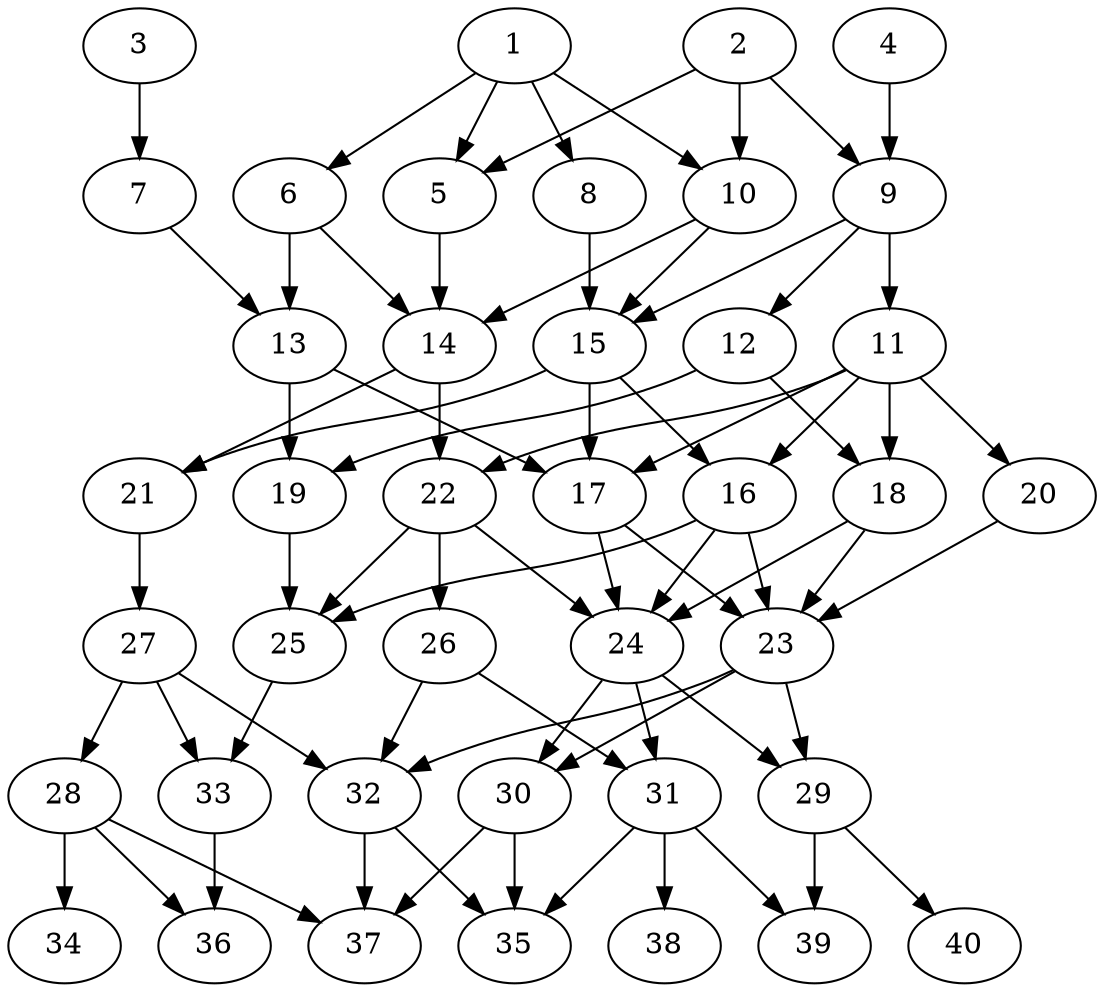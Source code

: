 // DAG automatically generated by daggen at Thu Oct  3 14:06:49 2019
// ./daggen --dot -n 40 --ccr 0.3 --fat 0.5 --regular 0.7 --density 0.5 --mindata 5242880 --maxdata 52428800 
digraph G {
  1 [size="163734187", alpha="0.15", expect_size="49120256"] 
  1 -> 5 [size ="49120256"]
  1 -> 6 [size ="49120256"]
  1 -> 8 [size ="49120256"]
  1 -> 10 [size ="49120256"]
  2 [size="31945387", alpha="0.13", expect_size="9583616"] 
  2 -> 5 [size ="9583616"]
  2 -> 9 [size ="9583616"]
  2 -> 10 [size ="9583616"]
  3 [size="52947627", alpha="0.12", expect_size="15884288"] 
  3 -> 7 [size ="15884288"]
  4 [size="108810240", alpha="0.11", expect_size="32643072"] 
  4 -> 9 [size ="32643072"]
  5 [size="143663787", alpha="0.11", expect_size="43099136"] 
  5 -> 14 [size ="43099136"]
  6 [size="141431467", alpha="0.17", expect_size="42429440"] 
  6 -> 13 [size ="42429440"]
  6 -> 14 [size ="42429440"]
  7 [size="18821120", alpha="0.03", expect_size="5646336"] 
  7 -> 13 [size ="5646336"]
  8 [size="48878933", alpha="0.08", expect_size="14663680"] 
  8 -> 15 [size ="14663680"]
  9 [size="55886507", alpha="0.13", expect_size="16765952"] 
  9 -> 11 [size ="16765952"]
  9 -> 12 [size ="16765952"]
  9 -> 15 [size ="16765952"]
  10 [size="45902507", alpha="0.08", expect_size="13770752"] 
  10 -> 14 [size ="13770752"]
  10 -> 15 [size ="13770752"]
  11 [size="40103253", alpha="0.07", expect_size="12030976"] 
  11 -> 16 [size ="12030976"]
  11 -> 17 [size ="12030976"]
  11 -> 18 [size ="12030976"]
  11 -> 20 [size ="12030976"]
  11 -> 22 [size ="12030976"]
  12 [size="159709867", alpha="0.13", expect_size="47912960"] 
  12 -> 18 [size ="47912960"]
  12 -> 19 [size ="47912960"]
  13 [size="108127573", alpha="0.19", expect_size="32438272"] 
  13 -> 17 [size ="32438272"]
  13 -> 19 [size ="32438272"]
  14 [size="46848000", alpha="0.18", expect_size="14054400"] 
  14 -> 21 [size ="14054400"]
  14 -> 22 [size ="14054400"]
  15 [size="134161067", alpha="0.02", expect_size="40248320"] 
  15 -> 16 [size ="40248320"]
  15 -> 17 [size ="40248320"]
  15 -> 21 [size ="40248320"]
  16 [size="67304107", alpha="0.14", expect_size="20191232"] 
  16 -> 23 [size ="20191232"]
  16 -> 24 [size ="20191232"]
  16 -> 25 [size ="20191232"]
  17 [size="44028587", alpha="0.15", expect_size="13208576"] 
  17 -> 23 [size ="13208576"]
  17 -> 24 [size ="13208576"]
  18 [size="69427200", alpha="0.18", expect_size="20828160"] 
  18 -> 23 [size ="20828160"]
  18 -> 24 [size ="20828160"]
  19 [size="135505920", alpha="0.16", expect_size="40651776"] 
  19 -> 25 [size ="40651776"]
  20 [size="81769813", alpha="0.02", expect_size="24530944"] 
  20 -> 23 [size ="24530944"]
  21 [size="144059733", alpha="0.07", expect_size="43217920"] 
  21 -> 27 [size ="43217920"]
  22 [size="41734827", alpha="0.15", expect_size="12520448"] 
  22 -> 24 [size ="12520448"]
  22 -> 25 [size ="12520448"]
  22 -> 26 [size ="12520448"]
  23 [size="140547413", alpha="0.06", expect_size="42164224"] 
  23 -> 29 [size ="42164224"]
  23 -> 30 [size ="42164224"]
  23 -> 32 [size ="42164224"]
  24 [size="135355733", alpha="0.09", expect_size="40606720"] 
  24 -> 29 [size ="40606720"]
  24 -> 30 [size ="40606720"]
  24 -> 31 [size ="40606720"]
  25 [size="121804800", alpha="0.09", expect_size="36541440"] 
  25 -> 33 [size ="36541440"]
  26 [size="136888320", alpha="0.04", expect_size="41066496"] 
  26 -> 31 [size ="41066496"]
  26 -> 32 [size ="41066496"]
  27 [size="92934827", alpha="0.19", expect_size="27880448"] 
  27 -> 28 [size ="27880448"]
  27 -> 32 [size ="27880448"]
  27 -> 33 [size ="27880448"]
  28 [size="57105067", alpha="0.18", expect_size="17131520"] 
  28 -> 34 [size ="17131520"]
  28 -> 36 [size ="17131520"]
  28 -> 37 [size ="17131520"]
  29 [size="44305067", alpha="0.02", expect_size="13291520"] 
  29 -> 39 [size ="13291520"]
  29 -> 40 [size ="13291520"]
  30 [size="166297600", alpha="0.10", expect_size="49889280"] 
  30 -> 35 [size ="49889280"]
  30 -> 37 [size ="49889280"]
  31 [size="26228053", alpha="0.01", expect_size="7868416"] 
  31 -> 35 [size ="7868416"]
  31 -> 38 [size ="7868416"]
  31 -> 39 [size ="7868416"]
  32 [size="84930560", alpha="0.09", expect_size="25479168"] 
  32 -> 35 [size ="25479168"]
  32 -> 37 [size ="25479168"]
  33 [size="42304853", alpha="0.09", expect_size="12691456"] 
  33 -> 36 [size ="12691456"]
  34 [size="91105280", alpha="0.13", expect_size="27331584"] 
  35 [size="165382827", alpha="0.12", expect_size="49614848"] 
  36 [size="76755627", alpha="0.17", expect_size="23026688"] 
  37 [size="106465280", alpha="0.06", expect_size="31939584"] 
  38 [size="98573653", alpha="0.01", expect_size="29572096"] 
  39 [size="84480000", alpha="0.11", expect_size="25344000"] 
  40 [size="102601387", alpha="0.09", expect_size="30780416"] 
}
